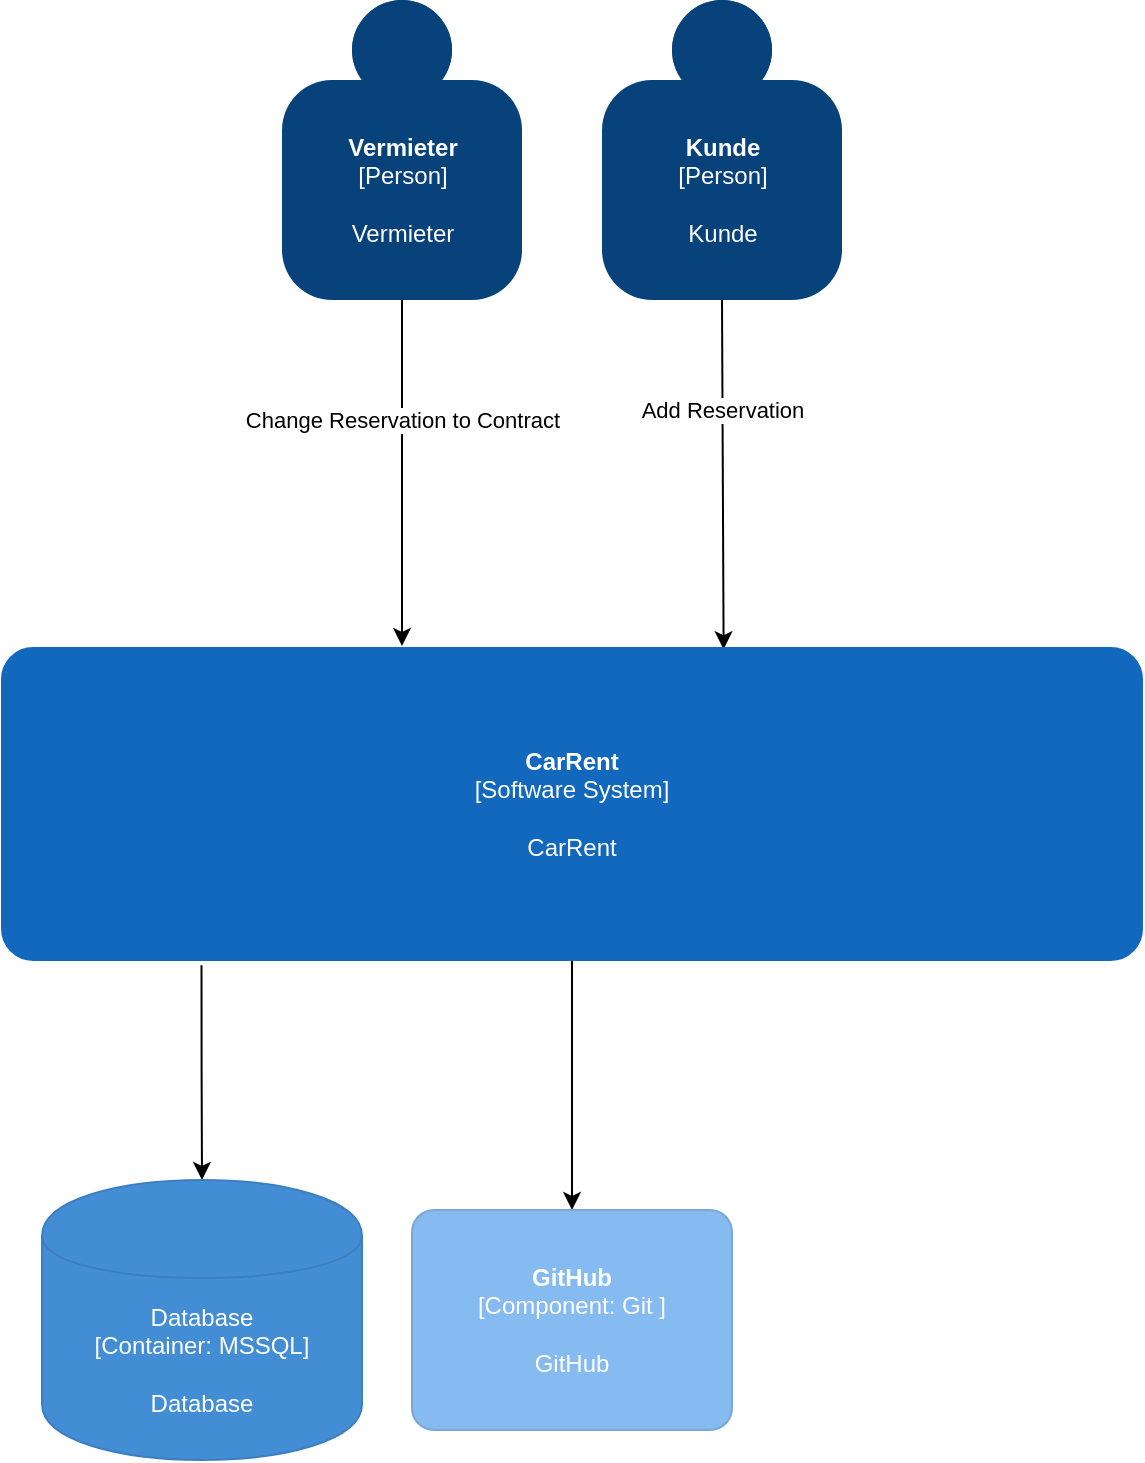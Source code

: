 <mxfile pages="3">
    <diagram id="zPRYdK8pJtfR6c3fzrlC" name="Context">
        <mxGraphModel dx="1076" dy="746" grid="1" gridSize="10" guides="1" tooltips="1" connect="1" arrows="1" fold="1" page="1" pageScale="1" pageWidth="1169" pageHeight="827" math="0" shadow="0">
            <root>
                <mxCell id="0"/>
                <mxCell id="1" parent="0"/>
                <mxCell id="1l8XOtpIONAW6H5Cvvo0-13" style="edgeStyle=none;rounded=0;orthogonalLoop=1;jettySize=auto;html=1;exitX=0.5;exitY=1;exitDx=0;exitDy=0;exitPerimeter=0;entryX=0.633;entryY=0.004;entryDx=0;entryDy=0;entryPerimeter=0;" parent="1" source="1l8XOtpIONAW6H5Cvvo0-2" target="1l8XOtpIONAW6H5Cvvo0-5" edge="1">
                    <mxGeometry relative="1" as="geometry">
                        <mxPoint x="580" y="330" as="targetPoint"/>
                        <Array as="points"/>
                    </mxGeometry>
                </mxCell>
                <mxCell id="1l8XOtpIONAW6H5Cvvo0-16" value="Add Reservation" style="edgeLabel;html=1;align=center;verticalAlign=middle;resizable=0;points=[];" parent="1l8XOtpIONAW6H5Cvvo0-13" vertex="1" connectable="0">
                    <mxGeometry x="-0.368" y="-1" relative="1" as="geometry">
                        <mxPoint as="offset"/>
                    </mxGeometry>
                </mxCell>
                <object placeholders="1" c4Name="Kunde" c4Type="Person" c4Description="Kunde" label="&lt;b&gt;%c4Name%&lt;/b&gt;&lt;div&gt;[%c4Type%]&lt;/div&gt;&lt;br&gt;&lt;div&gt;%c4Description%&lt;/div&gt;" id="1l8XOtpIONAW6H5Cvvo0-2">
                    <mxCell style="html=1;dashed=0;whitespace=wrap;fillColor=#08427b;strokeColor=none;fontColor=#ffffff;shape=mxgraph.c4.person;align=center;metaEdit=1;points=[[0.5,0,0],[1,0.5,0],[1,0.75,0],[0.75,1,0],[0.5,1,0],[0.25,1,0],[0,0.75,0],[0,0.5,0]];metaData={&quot;c4Type&quot;:{&quot;editable&quot;:false}};" parent="1" vertex="1">
                        <mxGeometry x="520" y="10" width="120" height="150" as="geometry"/>
                    </mxCell>
                </object>
                <mxCell id="1l8XOtpIONAW6H5Cvvo0-11" style="edgeStyle=none;rounded=0;orthogonalLoop=1;jettySize=auto;html=1;exitX=0.5;exitY=1;exitDx=0;exitDy=0;exitPerimeter=0;" parent="1" source="1l8XOtpIONAW6H5Cvvo0-3" edge="1">
                    <mxGeometry relative="1" as="geometry">
                        <mxPoint x="420" y="333" as="targetPoint"/>
                        <Array as="points">
                            <mxPoint x="420" y="320"/>
                        </Array>
                    </mxGeometry>
                </mxCell>
                <mxCell id="1l8XOtpIONAW6H5Cvvo0-12" value="Change Reservation to Contract" style="edgeLabel;html=1;align=center;verticalAlign=middle;resizable=0;points=[];" parent="1l8XOtpIONAW6H5Cvvo0-11" vertex="1" connectable="0">
                    <mxGeometry x="-0.092" y="1" relative="1" as="geometry">
                        <mxPoint x="-1" y="-18.29" as="offset"/>
                    </mxGeometry>
                </mxCell>
                <object placeholders="1" c4Name="Vermieter" c4Type="Person" c4Description="Vermieter" label="&lt;b&gt;%c4Name%&lt;/b&gt;&lt;div&gt;[%c4Type%]&lt;/div&gt;&lt;br&gt;&lt;div&gt;%c4Description%&lt;/div&gt;" id="1l8XOtpIONAW6H5Cvvo0-3">
                    <mxCell style="html=1;dashed=0;whitespace=wrap;fillColor=#08427b;strokeColor=none;fontColor=#ffffff;shape=mxgraph.c4.person;align=center;metaEdit=1;points=[[0.5,0,0],[1,0.5,0],[1,0.75,0],[0.75,1,0],[0.5,1,0],[0.25,1,0],[0,0.75,0],[0,0.5,0]];metaData={&quot;c4Type&quot;:{&quot;editable&quot;:false}};" parent="1" vertex="1">
                        <mxGeometry x="360" y="10" width="120" height="150" as="geometry"/>
                    </mxCell>
                </object>
                <mxCell id="-3thqBRQORbnHxetHobW-2" style="edgeStyle=orthogonalEdgeStyle;rounded=0;orthogonalLoop=1;jettySize=auto;html=1;entryX=0.5;entryY=0;entryDx=0;entryDy=0;entryPerimeter=0;exitX=0.175;exitY=1.017;exitDx=0;exitDy=0;exitPerimeter=0;" parent="1" source="1l8XOtpIONAW6H5Cvvo0-5" target="1l8XOtpIONAW6H5Cvvo0-8" edge="1">
                    <mxGeometry relative="1" as="geometry"/>
                </mxCell>
                <mxCell id="-3thqBRQORbnHxetHobW-3" style="edgeStyle=orthogonalEdgeStyle;rounded=0;orthogonalLoop=1;jettySize=auto;html=1;" parent="1" source="1l8XOtpIONAW6H5Cvvo0-5" target="1l8XOtpIONAW6H5Cvvo0-6" edge="1">
                    <mxGeometry relative="1" as="geometry"/>
                </mxCell>
                <object placeholders="1" c4Name="CarRent" c4Type="Software System" c4Description="CarRent" label="&lt;b&gt;%c4Name%&lt;/b&gt;&lt;div&gt;[%c4Type%]&lt;/div&gt;&lt;br&gt;&lt;div&gt;%c4Description%&lt;/div&gt;" id="1l8XOtpIONAW6H5Cvvo0-5">
                    <mxCell style="rounded=1;whiteSpace=wrap;html=1;labelBackgroundColor=none;fillColor=#1168BD;fontColor=#ffffff;align=center;arcSize=10;strokeColor=#1168BD;metaEdit=1;metaData={&quot;c4Type&quot;:{&quot;editable&quot;:false}};points=[[0.25,0,0],[0.5,0,0],[0.75,0,0],[1,0.25,0],[1,0.5,0],[1,0.75,0],[0.75,1,0],[0.5,1,0],[0.25,1,0],[0,0.75,0],[0,0.5,0],[0,0.25,0]];" parent="1" vertex="1">
                        <mxGeometry x="220" y="334" width="570" height="156" as="geometry"/>
                    </mxCell>
                </object>
                <object placeholders="1" c4Name="GitHub" c4Type="Component" c4Technology="Git " c4Description="GitHub" label="&lt;b&gt;%c4Name%&lt;/b&gt;&lt;div&gt;[%c4Type%: %c4Technology%]&lt;/div&gt;&lt;br&gt;&lt;div&gt;%c4Description%&lt;/div&gt;" id="1l8XOtpIONAW6H5Cvvo0-6">
                    <mxCell style="rounded=1;whiteSpace=wrap;html=1;labelBackgroundColor=none;fillColor=#85BBF0;fontColor=#ffffff;align=center;arcSize=10;strokeColor=#78A8D8;metaEdit=1;metaData={&quot;c4Type&quot;:{&quot;editable&quot;:false}};points=[[0.25,0,0],[0.5,0,0],[0.75,0,0],[1,0.25,0],[1,0.5,0],[1,0.75,0],[0.75,1,0],[0.5,1,0],[0.25,1,0],[0,0.75,0],[0,0.5,0],[0,0.25,0]];" parent="1" vertex="1">
                        <mxGeometry x="425" y="615" width="160" height="110.0" as="geometry"/>
                    </mxCell>
                </object>
                <object placeholders="1" c4Type="Database" c4Technology="MSSQL" c4Description="Database" label="%c4Type%&lt;div&gt;[Container:&amp;nbsp;%c4Technology%]&lt;/div&gt;&lt;br&gt;&lt;div&gt;%c4Description%&lt;/div&gt;" id="1l8XOtpIONAW6H5Cvvo0-8">
                    <mxCell style="shape=cylinder;whiteSpace=wrap;html=1;boundedLbl=1;rounded=0;labelBackgroundColor=none;fillColor=#438DD5;fontSize=12;fontColor=#ffffff;align=center;strokeColor=#3C7FC0;metaEdit=1;points=[[0.5,0,0],[1,0.25,0],[1,0.5,0],[1,0.75,0],[0.5,1,0],[0,0.75,0],[0,0.5,0],[0,0.25,0]];metaData={&quot;c4Type&quot;:{&quot;editable&quot;:false}};" parent="1" vertex="1">
                        <mxGeometry x="240" y="600" width="160" height="140" as="geometry"/>
                    </mxCell>
                </object>
            </root>
        </mxGraphModel>
    </diagram>
    <diagram name="Container" id="Xei_vMuEvEU8nqrqjB99">
        <mxGraphModel dx="753" dy="522" grid="1" gridSize="10" guides="1" tooltips="1" connect="1" arrows="1" fold="1" page="1" pageScale="1" pageWidth="1169" pageHeight="827" math="0" shadow="0">
            <root>
                <mxCell id="m2FCy_B-wcqTo34Nw7x0-0"/>
                <mxCell id="m2FCy_B-wcqTo34Nw7x0-1" parent="m2FCy_B-wcqTo34Nw7x0-0"/>
                <mxCell id="m2FCy_B-wcqTo34Nw7x0-5" style="edgeStyle=none;rounded=0;orthogonalLoop=1;jettySize=auto;html=1;exitX=0.5;exitY=1;exitDx=0;exitDy=0;exitPerimeter=0;entryX=0.674;entryY=0.012;entryDx=0;entryDy=0;entryPerimeter=0;" parent="m2FCy_B-wcqTo34Nw7x0-1" source="m2FCy_B-wcqTo34Nw7x0-7" target="m2FCy_B-wcqTo34Nw7x0-16" edge="1">
                    <mxGeometry relative="1" as="geometry">
                        <mxPoint x="580" y="330" as="targetPoint"/>
                        <Array as="points"/>
                    </mxGeometry>
                </mxCell>
                <mxCell id="m2FCy_B-wcqTo34Nw7x0-6" value="https" style="edgeLabel;html=1;align=center;verticalAlign=middle;resizable=0;points=[];" parent="m2FCy_B-wcqTo34Nw7x0-5" vertex="1" connectable="0">
                    <mxGeometry x="-0.368" y="-1" relative="1" as="geometry">
                        <mxPoint x="1" y="9" as="offset"/>
                    </mxGeometry>
                </mxCell>
                <object placeholders="1" c4Name="Kunde" c4Type="Person" c4Description="Kunde" label="&lt;b&gt;%c4Name%&lt;/b&gt;&lt;div&gt;[%c4Type%]&lt;/div&gt;&lt;br&gt;&lt;div&gt;%c4Description%&lt;/div&gt;" id="m2FCy_B-wcqTo34Nw7x0-7">
                    <mxCell style="html=1;dashed=0;whitespace=wrap;fillColor=#08427b;strokeColor=none;fontColor=#ffffff;shape=mxgraph.c4.person;align=center;metaEdit=1;points=[[0.5,0,0],[1,0.5,0],[1,0.75,0],[0.75,1,0],[0.5,1,0],[0.25,1,0],[0,0.75,0],[0,0.5,0]];metaData={&quot;c4Type&quot;:{&quot;editable&quot;:false}};" parent="m2FCy_B-wcqTo34Nw7x0-1" vertex="1">
                        <mxGeometry x="520" y="10" width="120" height="150" as="geometry"/>
                    </mxCell>
                </object>
                <mxCell id="m2FCy_B-wcqTo34Nw7x0-8" style="edgeStyle=none;rounded=0;orthogonalLoop=1;jettySize=auto;html=1;exitX=0.5;exitY=1;exitDx=0;exitDy=0;exitPerimeter=0;entryX=0.369;entryY=-0.004;entryDx=0;entryDy=0;entryPerimeter=0;" parent="m2FCy_B-wcqTo34Nw7x0-1" source="m2FCy_B-wcqTo34Nw7x0-10" target="m2FCy_B-wcqTo34Nw7x0-16" edge="1">
                    <mxGeometry relative="1" as="geometry">
                        <mxPoint x="420" y="333" as="targetPoint"/>
                        <Array as="points"/>
                    </mxGeometry>
                </mxCell>
                <mxCell id="m2FCy_B-wcqTo34Nw7x0-9" value="https" style="edgeLabel;html=1;align=center;verticalAlign=middle;resizable=0;points=[];" parent="m2FCy_B-wcqTo34Nw7x0-8" vertex="1" connectable="0">
                    <mxGeometry x="-0.092" y="1" relative="1" as="geometry">
                        <mxPoint x="-1" y="-3" as="offset"/>
                    </mxGeometry>
                </mxCell>
                <object placeholders="1" c4Name="Vermieter" c4Type="Person" c4Description="Vermieter" label="&lt;b&gt;%c4Name%&lt;/b&gt;&lt;div&gt;[%c4Type%]&lt;/div&gt;&lt;br&gt;&lt;div&gt;%c4Description%&lt;/div&gt;" id="m2FCy_B-wcqTo34Nw7x0-10">
                    <mxCell style="html=1;dashed=0;whitespace=wrap;fillColor=#08427b;strokeColor=none;fontColor=#ffffff;shape=mxgraph.c4.person;align=center;metaEdit=1;points=[[0.5,0,0],[1,0.5,0],[1,0.75,0],[0.75,1,0],[0.5,1,0],[0.25,1,0],[0,0.75,0],[0,0.5,0]];metaData={&quot;c4Type&quot;:{&quot;editable&quot;:false}};" parent="m2FCy_B-wcqTo34Nw7x0-1" vertex="1">
                        <mxGeometry x="360" y="10" width="120" height="150" as="geometry"/>
                    </mxCell>
                </object>
                <mxCell id="iqdtkf3ECZtfw9wwz2oA-0" style="edgeStyle=orthogonalEdgeStyle;rounded=0;orthogonalLoop=1;jettySize=auto;html=1;entryX=0.5;entryY=0;entryDx=0;entryDy=0;entryPerimeter=0;" parent="m2FCy_B-wcqTo34Nw7x0-1" source="m2FCy_B-wcqTo34Nw7x0-16" target="LR0wOOOALzMg__HeK3IG-0" edge="1">
                    <mxGeometry relative="1" as="geometry"/>
                </mxCell>
                <mxCell id="iqdtkf3ECZtfw9wwz2oA-1" value="HTTPS Rest Kommunikation" style="edgeLabel;html=1;align=center;verticalAlign=middle;resizable=0;points=[];" parent="iqdtkf3ECZtfw9wwz2oA-0" vertex="1" connectable="0">
                    <mxGeometry x="-0.255" y="-2" relative="1" as="geometry">
                        <mxPoint as="offset"/>
                    </mxGeometry>
                </mxCell>
                <object c4Name="IIS Windows" c4Description="IIS Windows" label="&lt;b&gt;%c4Name%&lt;/b&gt;&lt;div&gt;[%c4Type%]&lt;/div&gt;&lt;br&gt;&lt;div&gt;%c4Description%&lt;/div&gt;" RestAPI="WebApplication" placeholders="1" c4Type="Webserver" id="m2FCy_B-wcqTo34Nw7x0-16">
                    <mxCell style="rounded=1;whiteSpace=wrap;html=1;labelBackgroundColor=none;fillColor=#1168BD;fontColor=#ffffff;align=center;arcSize=10;strokeColor=#1168BD;metaEdit=1;metaData={&quot;c4Type&quot;:{&quot;editable&quot;:false}};points=[[0.25,0,0],[0.5,0,0],[0.75,0,0],[1,0.25,0],[1,0.5,0],[1,0.75,0],[0.75,1,0],[0.5,1,0],[0.25,1,0],[0,0.75,0],[0,0.5,0],[0,0.25,0]];" parent="m2FCy_B-wcqTo34Nw7x0-1" vertex="1">
                        <mxGeometry x="360" y="280" width="280" height="80" as="geometry"/>
                    </mxCell>
                </object>
                <object placeholders="1" c4Type="Database" c4Technology="MSSQL" c4Description="Database" label="%c4Type%&lt;div&gt;[Container:&amp;nbsp;%c4Technology%]&lt;/div&gt;&lt;br&gt;&lt;div&gt;%c4Description%&lt;/div&gt;" id="m2FCy_B-wcqTo34Nw7x0-18">
                    <mxCell style="shape=cylinder;whiteSpace=wrap;html=1;boundedLbl=1;rounded=0;labelBackgroundColor=none;fillColor=#438DD5;fontSize=12;fontColor=#ffffff;align=center;strokeColor=#3C7FC0;metaEdit=1;points=[[0.5,0,0],[1,0.25,0],[1,0.5,0],[1,0.75,0],[0.5,1,0],[0,0.75,0],[0,0.5,0],[0,0.25,0]];metaData={&quot;c4Type&quot;:{&quot;editable&quot;:false}};" parent="m2FCy_B-wcqTo34Nw7x0-1" vertex="1">
                        <mxGeometry x="420" y="715" width="160" height="100" as="geometry"/>
                    </mxCell>
                </object>
                <mxCell id="iqdtkf3ECZtfw9wwz2oA-4" value="Microservice / Middelware .Net" style="edgeStyle=orthogonalEdgeStyle;rounded=0;orthogonalLoop=1;jettySize=auto;html=1;entryX=0.5;entryY=0;entryDx=0;entryDy=0;entryPerimeter=0;" parent="m2FCy_B-wcqTo34Nw7x0-1" source="LR0wOOOALzMg__HeK3IG-0" target="iqdtkf3ECZtfw9wwz2oA-2" edge="1">
                    <mxGeometry relative="1" as="geometry"/>
                </mxCell>
                <object placeholders="1" c4Name="CarRent Rest API" c4Type="Rest API" c4Description="CarRent Rest API" label="&lt;b&gt;%c4Name%&lt;/b&gt;&lt;div&gt;[%c4Type%]&lt;/div&gt;&lt;br&gt;&lt;div&gt;%c4Description%&lt;/div&gt;" id="LR0wOOOALzMg__HeK3IG-0">
                    <mxCell style="rounded=1;whiteSpace=wrap;html=1;labelBackgroundColor=none;fillColor=#1168BD;fontColor=#ffffff;align=center;arcSize=10;strokeColor=#1168BD;metaEdit=1;metaData={&quot;c4Type&quot;:{&quot;editable&quot;:false}};points=[[0.25,0,0],[0.5,0,0],[0.75,0,0],[1,0.25,0],[1,0.5,0],[1,0.75,0],[0.75,1,0],[0.5,1,0],[0.25,1,0],[0,0.75,0],[0,0.5,0],[0,0.25,0]];" parent="m2FCy_B-wcqTo34Nw7x0-1" vertex="1">
                        <mxGeometry x="360" y="420" width="280" height="80" as="geometry"/>
                    </mxCell>
                </object>
                <mxCell id="iqdtkf3ECZtfw9wwz2oA-3" value="EF Core SQL Provider" style="edgeStyle=orthogonalEdgeStyle;rounded=0;orthogonalLoop=1;jettySize=auto;html=1;" parent="m2FCy_B-wcqTo34Nw7x0-1" source="iqdtkf3ECZtfw9wwz2oA-2" target="m2FCy_B-wcqTo34Nw7x0-18" edge="1">
                    <mxGeometry relative="1" as="geometry"/>
                </mxCell>
                <object placeholders="1" c4Name="Backend Applikation" c4Type="Backend" c4Description="Backend Applikation" label="&lt;b&gt;%c4Name%&lt;/b&gt;&lt;div&gt;[%c4Type%]&lt;/div&gt;&lt;br&gt;&lt;div&gt;%c4Description%&lt;/div&gt;" id="iqdtkf3ECZtfw9wwz2oA-2">
                    <mxCell style="rounded=1;whiteSpace=wrap;html=1;labelBackgroundColor=none;fillColor=#1168BD;fontColor=#ffffff;align=center;arcSize=10;strokeColor=#1168BD;metaEdit=1;metaData={&quot;c4Type&quot;:{&quot;editable&quot;:false}};points=[[0.25,0,0],[0.5,0,0],[0.75,0,0],[1,0.25,0],[1,0.5,0],[1,0.75,0],[0.75,1,0],[0.5,1,0],[0.25,1,0],[0,0.75,0],[0,0.5,0],[0,0.25,0]];" parent="m2FCy_B-wcqTo34Nw7x0-1" vertex="1">
                        <mxGeometry x="360" y="560" width="280" height="80" as="geometry"/>
                    </mxCell>
                </object>
                <mxCell id="iqdtkf3ECZtfw9wwz2oA-5" value="" style="rounded=0;whiteSpace=wrap;html=1;fillColor=none;strokeColor=#0000FF;" parent="m2FCy_B-wcqTo34Nw7x0-1" vertex="1">
                    <mxGeometry x="320" y="370" width="360" height="450" as="geometry"/>
                </mxCell>
            </root>
        </mxGraphModel>
    </diagram>
    <diagram name="Component" id="Z8WVfOD9pPW8yoDT8nqn">
        <mxGraphModel dx="753" dy="522" grid="1" gridSize="10" guides="1" tooltips="1" connect="1" arrows="1" fold="1" page="1" pageScale="1" pageWidth="1169" pageHeight="827" math="0" shadow="0">
            <root>
                <mxCell id="P9d3PVxfsxtBwwCNncyn-0"/>
                <mxCell id="P9d3PVxfsxtBwwCNncyn-1" parent="P9d3PVxfsxtBwwCNncyn-0"/>
                <mxCell id="P9d3PVxfsxtBwwCNncyn-22" value="" style="rounded=0;whiteSpace=wrap;html=1;fillColor=none;strokeColor=#0000FF;" parent="P9d3PVxfsxtBwwCNncyn-1" vertex="1">
                    <mxGeometry x="320" y="171" width="360" height="629" as="geometry"/>
                </mxCell>
                <mxCell id="P9d3PVxfsxtBwwCNncyn-14" style="edgeStyle=orthogonalEdgeStyle;rounded=0;orthogonalLoop=1;jettySize=auto;html=1;entryX=0.5;entryY=0;entryDx=0;entryDy=0;entryPerimeter=0;" parent="P9d3PVxfsxtBwwCNncyn-1" source="P9d3PVxfsxtBwwCNncyn-16" target="FLz5yx3xKgqBNFCOjgOe-3" edge="1">
                    <mxGeometry relative="1" as="geometry"/>
                </mxCell>
                <mxCell id="P9d3PVxfsxtBwwCNncyn-15" value="HTTPS Rest Kommunikation" style="edgeLabel;html=1;align=center;verticalAlign=middle;resizable=0;points=[];" parent="P9d3PVxfsxtBwwCNncyn-14" vertex="1" connectable="0">
                    <mxGeometry x="-0.255" y="-2" relative="1" as="geometry">
                        <mxPoint as="offset"/>
                    </mxGeometry>
                </mxCell>
                <object c4Name="IIS Windows" c4Description="IIS Windows" label="&lt;b&gt;%c4Name%&lt;/b&gt;&lt;div&gt;[%c4Type%]&lt;/div&gt;&lt;br&gt;&lt;div&gt;%c4Description%&lt;/div&gt;" RestAPI="WebApplication" placeholders="1" c4Type="Webserver" id="P9d3PVxfsxtBwwCNncyn-16">
                    <mxCell style="rounded=1;whiteSpace=wrap;html=1;labelBackgroundColor=none;fillColor=#1168BD;fontColor=#ffffff;align=center;arcSize=10;strokeColor=#1168BD;metaEdit=1;metaData={&quot;c4Type&quot;:{&quot;editable&quot;:false}};points=[[0.25,0,0],[0.5,0,0],[0.75,0,0],[1,0.25,0],[1,0.5,0],[1,0.75,0],[0.75,1,0],[0.5,1,0],[0.25,1,0],[0,0.75,0],[0,0.5,0],[0,0.25,0]];" parent="P9d3PVxfsxtBwwCNncyn-1" vertex="1">
                        <mxGeometry x="360" y="40" width="280" height="80" as="geometry"/>
                    </mxCell>
                </object>
                <object placeholders="1" c4Type="Database" c4Technology="MSSQL" c4Description="Database" label="%c4Type%&lt;div&gt;[Container:&amp;nbsp;%c4Technology%]&lt;/div&gt;&lt;br&gt;&lt;div&gt;%c4Description%&lt;/div&gt;" id="P9d3PVxfsxtBwwCNncyn-17">
                    <mxCell style="shape=cylinder;whiteSpace=wrap;html=1;boundedLbl=1;rounded=0;labelBackgroundColor=none;fillColor=#438DD5;fontSize=12;fontColor=#ffffff;align=center;strokeColor=#3C7FC0;metaEdit=1;points=[[0.5,0,0],[1,0.25,0],[1,0.5,0],[1,0.75,0],[0.5,1,0],[0,0.75,0],[0,0.5,0],[0,0.25,0]];metaData={&quot;c4Type&quot;:{&quot;editable&quot;:false}};" parent="P9d3PVxfsxtBwwCNncyn-1" vertex="1">
                        <mxGeometry x="420" y="690" width="160" height="100" as="geometry"/>
                    </mxCell>
                </object>
                <mxCell id="P9d3PVxfsxtBwwCNncyn-18" value="" style="edgeStyle=orthogonalEdgeStyle;rounded=0;orthogonalLoop=1;jettySize=auto;html=1;entryX=0.5;entryY=0;entryDx=0;entryDy=0;entryPerimeter=0;" parent="P9d3PVxfsxtBwwCNncyn-1" source="P9d3PVxfsxtBwwCNncyn-19" target="FLz5yx3xKgqBNFCOjgOe-0" edge="1">
                    <mxGeometry relative="1" as="geometry"/>
                </mxCell>
                <object placeholders="1" c4Name="Rest API" c4Type="Rest API" c4Description="Rest API" label="&lt;b&gt;%c4Name%&lt;/b&gt;&lt;div&gt;[%c4Type%]&lt;/div&gt;&lt;br&gt;&lt;div&gt;%c4Description%&lt;/div&gt;" id="P9d3PVxfsxtBwwCNncyn-19">
                    <mxCell style="rounded=1;whiteSpace=wrap;html=1;labelBackgroundColor=none;fillColor=#1168BD;fontColor=#ffffff;align=center;arcSize=10;strokeColor=#1168BD;metaEdit=1;metaData={&quot;c4Type&quot;:{&quot;editable&quot;:false}};points=[[0.25,0,0],[0.5,0,0],[0.75,0,0],[1,0.25,0],[1,0.5,0],[1,0.75,0],[0.75,1,0],[0.5,1,0],[0.25,1,0],[0,0.75,0],[0,0.5,0],[0,0.25,0]];" parent="P9d3PVxfsxtBwwCNncyn-1" vertex="1">
                        <mxGeometry x="360" y="340" width="280" height="70" as="geometry"/>
                    </mxCell>
                </object>
                <mxCell id="P9d3PVxfsxtBwwCNncyn-20" value="CRUD SQL" style="edgeStyle=orthogonalEdgeStyle;rounded=0;orthogonalLoop=1;jettySize=auto;html=1;" parent="P9d3PVxfsxtBwwCNncyn-1" source="P9d3PVxfsxtBwwCNncyn-21" target="P9d3PVxfsxtBwwCNncyn-17" edge="1">
                    <mxGeometry relative="1" as="geometry"/>
                </mxCell>
                <object placeholders="1" c4Name="Entity Framework Core" c4Type="EF Framework Core MSSQL Provider " c4Description="Entity Framework Core" label="&lt;b&gt;%c4Name%&lt;/b&gt;&lt;div&gt;[%c4Type%]&lt;/div&gt;&lt;br&gt;&lt;div&gt;%c4Description%&lt;/div&gt;" id="P9d3PVxfsxtBwwCNncyn-21">
                    <mxCell style="rounded=1;whiteSpace=wrap;html=1;labelBackgroundColor=none;fillColor=#1168BD;fontColor=#ffffff;align=center;arcSize=10;strokeColor=#1168BD;metaEdit=1;metaData={&quot;c4Type&quot;:{&quot;editable&quot;:false}};points=[[0.25,0,0],[0.5,0,0],[0.75,0,0],[1,0.25,0],[1,0.5,0],[1,0.75,0],[0.75,1,0],[0.5,1,0],[0.25,1,0],[0,0.75,0],[0,0.5,0],[0,0.25,0]];" parent="P9d3PVxfsxtBwwCNncyn-1" vertex="1">
                        <mxGeometry x="360" y="570" width="280" height="70" as="geometry"/>
                    </mxCell>
                </object>
                <mxCell id="FLz5yx3xKgqBNFCOjgOe-2" style="edgeStyle=orthogonalEdgeStyle;rounded=0;orthogonalLoop=1;jettySize=auto;html=1;entryX=0.5;entryY=0;entryDx=0;entryDy=0;entryPerimeter=0;" parent="P9d3PVxfsxtBwwCNncyn-1" source="FLz5yx3xKgqBNFCOjgOe-0" target="P9d3PVxfsxtBwwCNncyn-21" edge="1">
                    <mxGeometry relative="1" as="geometry"/>
                </mxCell>
                <object placeholders="1" c4Name="Repository" c4Type="Repository" c4Description="Repository" label="&lt;b&gt;%c4Name%&lt;/b&gt;&lt;div&gt;[%c4Type%]&lt;/div&gt;&lt;br&gt;&lt;div&gt;%c4Description%&lt;/div&gt;" id="FLz5yx3xKgqBNFCOjgOe-0">
                    <mxCell style="rounded=1;whiteSpace=wrap;html=1;labelBackgroundColor=none;fillColor=#1168BD;fontColor=#ffffff;align=center;arcSize=10;strokeColor=#1168BD;metaEdit=1;metaData={&quot;c4Type&quot;:{&quot;editable&quot;:false}};points=[[0.25,0,0],[0.5,0,0],[0.75,0,0],[1,0.25,0],[1,0.5,0],[1,0.75,0],[0.75,1,0],[0.5,1,0],[0.25,1,0],[0,0.75,0],[0,0.5,0],[0,0.25,0]];" parent="P9d3PVxfsxtBwwCNncyn-1" vertex="1">
                        <mxGeometry x="400" y="460" width="200" height="60" as="geometry"/>
                    </mxCell>
                </object>
                <mxCell id="FLz5yx3xKgqBNFCOjgOe-4" style="edgeStyle=orthogonalEdgeStyle;rounded=0;orthogonalLoop=1;jettySize=auto;html=1;entryX=0.5;entryY=0;entryDx=0;entryDy=0;entryPerimeter=0;" parent="P9d3PVxfsxtBwwCNncyn-1" source="FLz5yx3xKgqBNFCOjgOe-3" target="P9d3PVxfsxtBwwCNncyn-19" edge="1">
                    <mxGeometry relative="1" as="geometry"/>
                </mxCell>
                <object placeholders="1" c4Name="Rest API Key" c4Type="Rest API Key" c4Description="Rest API Key" label="&lt;b&gt;%c4Name%&lt;/b&gt;&lt;div&gt;[%c4Type%]&lt;/div&gt;&lt;br&gt;&lt;div&gt;%c4Description%&lt;/div&gt;" id="FLz5yx3xKgqBNFCOjgOe-3">
                    <mxCell style="rounded=1;whiteSpace=wrap;html=1;labelBackgroundColor=none;fillColor=#1168BD;fontColor=#ffffff;align=center;arcSize=10;strokeColor=#1168BD;metaEdit=1;metaData={&quot;c4Type&quot;:{&quot;editable&quot;:false}};points=[[0.25,0,0],[0.5,0,0],[0.75,0,0],[1,0.25,0],[1,0.5,0],[1,0.75,0],[0.75,1,0],[0.5,1,0],[0.25,1,0],[0,0.75,0],[0,0.5,0],[0,0.25,0]];" parent="P9d3PVxfsxtBwwCNncyn-1" vertex="1">
                        <mxGeometry x="360" y="210" width="280" height="70" as="geometry"/>
                    </mxCell>
                </object>
            </root>
        </mxGraphModel>
    </diagram>
</mxfile>